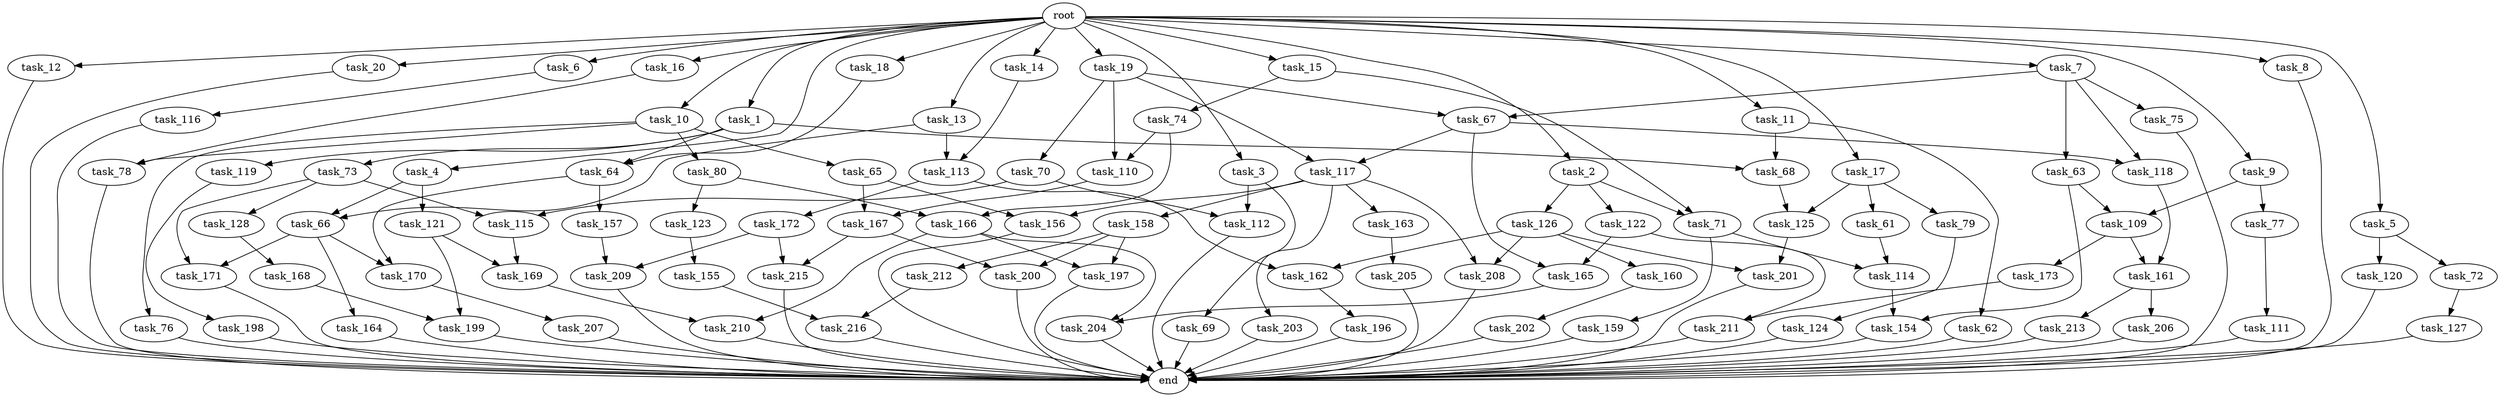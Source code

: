 digraph G {
  task_207 [size="858993459.200000"];
  task_16 [size="1.024000"];
  task_212 [size="214748364.800000"];
  task_168 [size="214748364.800000"];
  task_115 [size="833223655.424000"];
  task_158 [size="309237645.312000"];
  task_19 [size="1.024000"];
  task_12 [size="1.024000"];
  task_172 [size="34359738.368000"];
  task_119 [size="695784701.952000"];
  task_111 [size="695784701.952000"];
  task_110 [size="635655159.808000"];
  task_20 [size="1.024000"];
  task_113 [size="1554778161.152000"];
  task_68 [size="1245540515.840000"];
  task_166 [size="352187318.272000"];
  task_162 [size="343597383.680000"];
  task_62 [size="549755813.888000"];
  task_1 [size="1.024000"];
  task_2 [size="1.024000"];
  task_156 [size="343597383.680000"];
  task_13 [size="1.024000"];
  task_123 [size="137438953.472000"];
  task_6 [size="1.024000"];
  task_79 [size="34359738.368000"];
  task_72 [size="214748364.800000"];
  task_200 [size="429496729.600000"];
  task_63 [size="420906795.008000"];
  root [size="0.000000"];
  task_202 [size="309237645.312000"];
  task_216 [size="1116691496.960000"];
  task_127 [size="34359738.368000"];
  task_117 [size="970662608.896000"];
  task_7 [size="1.024000"];
  task_74 [size="695784701.952000"];
  task_75 [size="420906795.008000"];
  task_18 [size="1.024000"];
  task_157 [size="549755813.888000"];
  task_198 [size="858993459.200000"];
  task_215 [size="910533066.752000"];
  task_203 [size="309237645.312000"];
  task_155 [size="309237645.312000"];
  task_77 [size="858993459.200000"];
  task_210 [size="730144440.320000"];
  task_165 [size="1099511627.776000"];
  task_209 [size="1245540515.840000"];
  task_11 [size="1.024000"];
  task_66 [size="730144440.320000"];
  task_4 [size="1.024000"];
  task_125 [size="343597383.680000"];
  task_173 [size="214748364.800000"];
  task_159 [size="309237645.312000"];
  task_112 [size="833223655.424000"];
  task_199 [size="635655159.808000"];
  task_65 [size="214748364.800000"];
  task_73 [size="695784701.952000"];
  task_76 [size="214748364.800000"];
  task_211 [size="858993459.200000"];
  task_61 [size="34359738.368000"];
  task_17 [size="1.024000"];
  task_208 [size="618475290.624000"];
  task_154 [size="1408749273.088000"];
  task_10 [size="1.024000"];
  task_196 [size="549755813.888000"];
  task_213 [size="214748364.800000"];
  task_14 [size="1.024000"];
  task_163 [size="309237645.312000"];
  task_122 [size="858993459.200000"];
  task_69 [size="137438953.472000"];
  task_118 [size="970662608.896000"];
  task_64 [size="833223655.424000"];
  task_121 [size="34359738.368000"];
  task_15 [size="1.024000"];
  task_169 [size="970662608.896000"];
  end [size="0.000000"];
  task_164 [size="695784701.952000"];
  task_167 [size="730144440.320000"];
  task_114 [size="858993459.200000"];
  task_70 [size="420906795.008000"];
  task_160 [size="309237645.312000"];
  task_78 [size="292057776.128000"];
  task_3 [size="1.024000"];
  task_170 [size="1245540515.840000"];
  task_71 [size="1554778161.152000"];
  task_197 [size="523986010.112000"];
  task_201 [size="618475290.624000"];
  task_109 [size="1717986918.400000"];
  task_8 [size="1.024000"];
  task_126 [size="858993459.200000"];
  task_9 [size="1.024000"];
  task_120 [size="214748364.800000"];
  task_5 [size="1.024000"];
  task_67 [size="841813590.016000"];
  task_161 [size="635655159.808000"];
  task_80 [size="214748364.800000"];
  task_204 [size="446676598.784000"];
  task_205 [size="858993459.200000"];
  task_116 [size="214748364.800000"];
  task_124 [size="77309411.328000"];
  task_171 [size="833223655.424000"];
  task_128 [size="137438953.472000"];
  task_206 [size="214748364.800000"];

  task_207 -> end [size="1.000000"];
  task_16 -> task_78 [size="75497472.000000"];
  task_212 -> task_216 [size="679477248.000000"];
  task_168 -> task_199 [size="209715200.000000"];
  task_115 -> task_169 [size="536870912.000000"];
  task_158 -> task_212 [size="209715200.000000"];
  task_158 -> task_197 [size="209715200.000000"];
  task_158 -> task_200 [size="209715200.000000"];
  task_19 -> task_70 [size="411041792.000000"];
  task_19 -> task_67 [size="411041792.000000"];
  task_19 -> task_117 [size="411041792.000000"];
  task_19 -> task_110 [size="411041792.000000"];
  task_12 -> end [size="1.000000"];
  task_172 -> task_215 [size="679477248.000000"];
  task_172 -> task_209 [size="679477248.000000"];
  task_119 -> task_198 [size="838860800.000000"];
  task_111 -> end [size="1.000000"];
  task_110 -> task_167 [size="679477248.000000"];
  task_20 -> end [size="1.000000"];
  task_113 -> task_162 [size="33554432.000000"];
  task_113 -> task_172 [size="33554432.000000"];
  task_68 -> task_125 [size="301989888.000000"];
  task_166 -> task_197 [size="301989888.000000"];
  task_166 -> task_210 [size="301989888.000000"];
  task_166 -> task_204 [size="301989888.000000"];
  task_162 -> task_196 [size="536870912.000000"];
  task_62 -> end [size="1.000000"];
  task_1 -> task_119 [size="679477248.000000"];
  task_1 -> task_68 [size="679477248.000000"];
  task_1 -> task_73 [size="679477248.000000"];
  task_1 -> task_64 [size="679477248.000000"];
  task_2 -> task_71 [size="838860800.000000"];
  task_2 -> task_122 [size="838860800.000000"];
  task_2 -> task_126 [size="838860800.000000"];
  task_156 -> end [size="1.000000"];
  task_13 -> task_113 [size="679477248.000000"];
  task_13 -> task_66 [size="679477248.000000"];
  task_123 -> task_155 [size="301989888.000000"];
  task_6 -> task_116 [size="209715200.000000"];
  task_79 -> task_124 [size="75497472.000000"];
  task_72 -> task_127 [size="33554432.000000"];
  task_200 -> end [size="1.000000"];
  task_63 -> task_154 [size="838860800.000000"];
  task_63 -> task_109 [size="838860800.000000"];
  root -> task_2 [size="1.000000"];
  root -> task_7 [size="1.000000"];
  root -> task_5 [size="1.000000"];
  root -> task_11 [size="1.000000"];
  root -> task_20 [size="1.000000"];
  root -> task_10 [size="1.000000"];
  root -> task_16 [size="1.000000"];
  root -> task_4 [size="1.000000"];
  root -> task_17 [size="1.000000"];
  root -> task_3 [size="1.000000"];
  root -> task_13 [size="1.000000"];
  root -> task_18 [size="1.000000"];
  root -> task_9 [size="1.000000"];
  root -> task_19 [size="1.000000"];
  root -> task_6 [size="1.000000"];
  root -> task_14 [size="1.000000"];
  root -> task_8 [size="1.000000"];
  root -> task_12 [size="1.000000"];
  root -> task_15 [size="1.000000"];
  root -> task_1 [size="1.000000"];
  task_202 -> end [size="1.000000"];
  task_216 -> end [size="1.000000"];
  task_127 -> end [size="1.000000"];
  task_117 -> task_156 [size="301989888.000000"];
  task_117 -> task_208 [size="301989888.000000"];
  task_117 -> task_203 [size="301989888.000000"];
  task_117 -> task_158 [size="301989888.000000"];
  task_117 -> task_163 [size="301989888.000000"];
  task_7 -> task_75 [size="411041792.000000"];
  task_7 -> task_67 [size="411041792.000000"];
  task_7 -> task_118 [size="411041792.000000"];
  task_7 -> task_63 [size="411041792.000000"];
  task_74 -> task_166 [size="209715200.000000"];
  task_74 -> task_110 [size="209715200.000000"];
  task_75 -> end [size="1.000000"];
  task_18 -> task_64 [size="134217728.000000"];
  task_157 -> task_209 [size="536870912.000000"];
  task_198 -> end [size="1.000000"];
  task_215 -> end [size="1.000000"];
  task_203 -> end [size="1.000000"];
  task_155 -> task_216 [size="411041792.000000"];
  task_77 -> task_111 [size="679477248.000000"];
  task_210 -> end [size="1.000000"];
  task_165 -> task_204 [size="134217728.000000"];
  task_209 -> end [size="1.000000"];
  task_11 -> task_62 [size="536870912.000000"];
  task_11 -> task_68 [size="536870912.000000"];
  task_66 -> task_164 [size="679477248.000000"];
  task_66 -> task_170 [size="679477248.000000"];
  task_66 -> task_171 [size="679477248.000000"];
  task_4 -> task_66 [size="33554432.000000"];
  task_4 -> task_121 [size="33554432.000000"];
  task_125 -> task_201 [size="301989888.000000"];
  task_173 -> task_211 [size="301989888.000000"];
  task_159 -> end [size="1.000000"];
  task_112 -> end [size="1.000000"];
  task_199 -> end [size="1.000000"];
  task_65 -> task_156 [size="33554432.000000"];
  task_65 -> task_167 [size="33554432.000000"];
  task_73 -> task_128 [size="134217728.000000"];
  task_73 -> task_115 [size="134217728.000000"];
  task_73 -> task_171 [size="134217728.000000"];
  task_76 -> end [size="1.000000"];
  task_211 -> end [size="1.000000"];
  task_61 -> task_114 [size="536870912.000000"];
  task_17 -> task_61 [size="33554432.000000"];
  task_17 -> task_79 [size="33554432.000000"];
  task_17 -> task_125 [size="33554432.000000"];
  task_208 -> end [size="1.000000"];
  task_154 -> end [size="1.000000"];
  task_10 -> task_78 [size="209715200.000000"];
  task_10 -> task_80 [size="209715200.000000"];
  task_10 -> task_76 [size="209715200.000000"];
  task_10 -> task_65 [size="209715200.000000"];
  task_196 -> end [size="1.000000"];
  task_213 -> end [size="1.000000"];
  task_14 -> task_113 [size="838860800.000000"];
  task_163 -> task_205 [size="838860800.000000"];
  task_122 -> task_165 [size="536870912.000000"];
  task_122 -> task_211 [size="536870912.000000"];
  task_69 -> end [size="1.000000"];
  task_118 -> task_161 [size="411041792.000000"];
  task_64 -> task_157 [size="536870912.000000"];
  task_64 -> task_170 [size="536870912.000000"];
  task_121 -> task_199 [size="411041792.000000"];
  task_121 -> task_169 [size="411041792.000000"];
  task_15 -> task_71 [size="679477248.000000"];
  task_15 -> task_74 [size="679477248.000000"];
  task_169 -> task_210 [size="411041792.000000"];
  task_164 -> end [size="1.000000"];
  task_167 -> task_215 [size="209715200.000000"];
  task_167 -> task_200 [size="209715200.000000"];
  task_114 -> task_154 [size="536870912.000000"];
  task_70 -> task_115 [size="679477248.000000"];
  task_70 -> task_112 [size="679477248.000000"];
  task_160 -> task_202 [size="301989888.000000"];
  task_78 -> end [size="1.000000"];
  task_3 -> task_69 [size="134217728.000000"];
  task_3 -> task_112 [size="134217728.000000"];
  task_170 -> task_207 [size="838860800.000000"];
  task_71 -> task_114 [size="301989888.000000"];
  task_71 -> task_159 [size="301989888.000000"];
  task_197 -> end [size="1.000000"];
  task_201 -> end [size="1.000000"];
  task_109 -> task_173 [size="209715200.000000"];
  task_109 -> task_161 [size="209715200.000000"];
  task_8 -> end [size="1.000000"];
  task_126 -> task_160 [size="301989888.000000"];
  task_126 -> task_208 [size="301989888.000000"];
  task_126 -> task_201 [size="301989888.000000"];
  task_126 -> task_162 [size="301989888.000000"];
  task_9 -> task_77 [size="838860800.000000"];
  task_9 -> task_109 [size="838860800.000000"];
  task_120 -> end [size="1.000000"];
  task_5 -> task_120 [size="209715200.000000"];
  task_5 -> task_72 [size="209715200.000000"];
  task_67 -> task_118 [size="536870912.000000"];
  task_67 -> task_117 [size="536870912.000000"];
  task_67 -> task_165 [size="536870912.000000"];
  task_161 -> task_213 [size="209715200.000000"];
  task_161 -> task_206 [size="209715200.000000"];
  task_80 -> task_166 [size="134217728.000000"];
  task_80 -> task_123 [size="134217728.000000"];
  task_204 -> end [size="1.000000"];
  task_205 -> end [size="1.000000"];
  task_116 -> end [size="1.000000"];
  task_124 -> end [size="1.000000"];
  task_171 -> end [size="1.000000"];
  task_128 -> task_168 [size="209715200.000000"];
  task_206 -> end [size="1.000000"];
}
